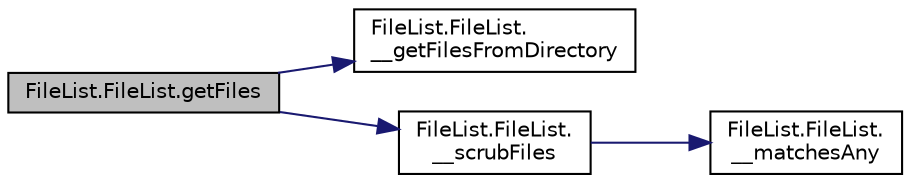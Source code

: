 digraph "FileList.FileList.getFiles"
{
  edge [fontname="Helvetica",fontsize="10",labelfontname="Helvetica",labelfontsize="10"];
  node [fontname="Helvetica",fontsize="10",shape=record];
  rankdir="LR";
  Node1 [label="FileList.FileList.getFiles",height=0.2,width=0.4,color="black", fillcolor="grey75", style="filled", fontcolor="black"];
  Node1 -> Node2 [color="midnightblue",fontsize="10",style="solid",fontname="Helvetica"];
  Node2 [label="FileList.FileList.\l__getFilesFromDirectory",height=0.2,width=0.4,color="black", fillcolor="white", style="filled",URL="$classFileList_1_1FileList.html#aabdeca5ca9f862805a40f5dc2a6ac60f",tooltip="Recursively search for files starting at dir, and return them in a list. "];
  Node1 -> Node3 [color="midnightblue",fontsize="10",style="solid",fontname="Helvetica"];
  Node3 [label="FileList.FileList.\l__scrubFiles",height=0.2,width=0.4,color="black", fillcolor="white", style="filled",URL="$classFileList_1_1FileList.html#a9335e24c3274c3e5c36263c3da33a1e4",tooltip="Remove any files from list that match excludes, and return the scrubbed array. "];
  Node3 -> Node4 [color="midnightblue",fontsize="10",style="solid",fontname="Helvetica"];
  Node4 [label="FileList.FileList.\l__matchesAny",height=0.2,width=0.4,color="black", fillcolor="white", style="filled",URL="$classFileList_1_1FileList.html#a6a925e90c68104188c181fbeba0b0ae4",tooltip="Return true if string matches any of the regexps. "];
}
